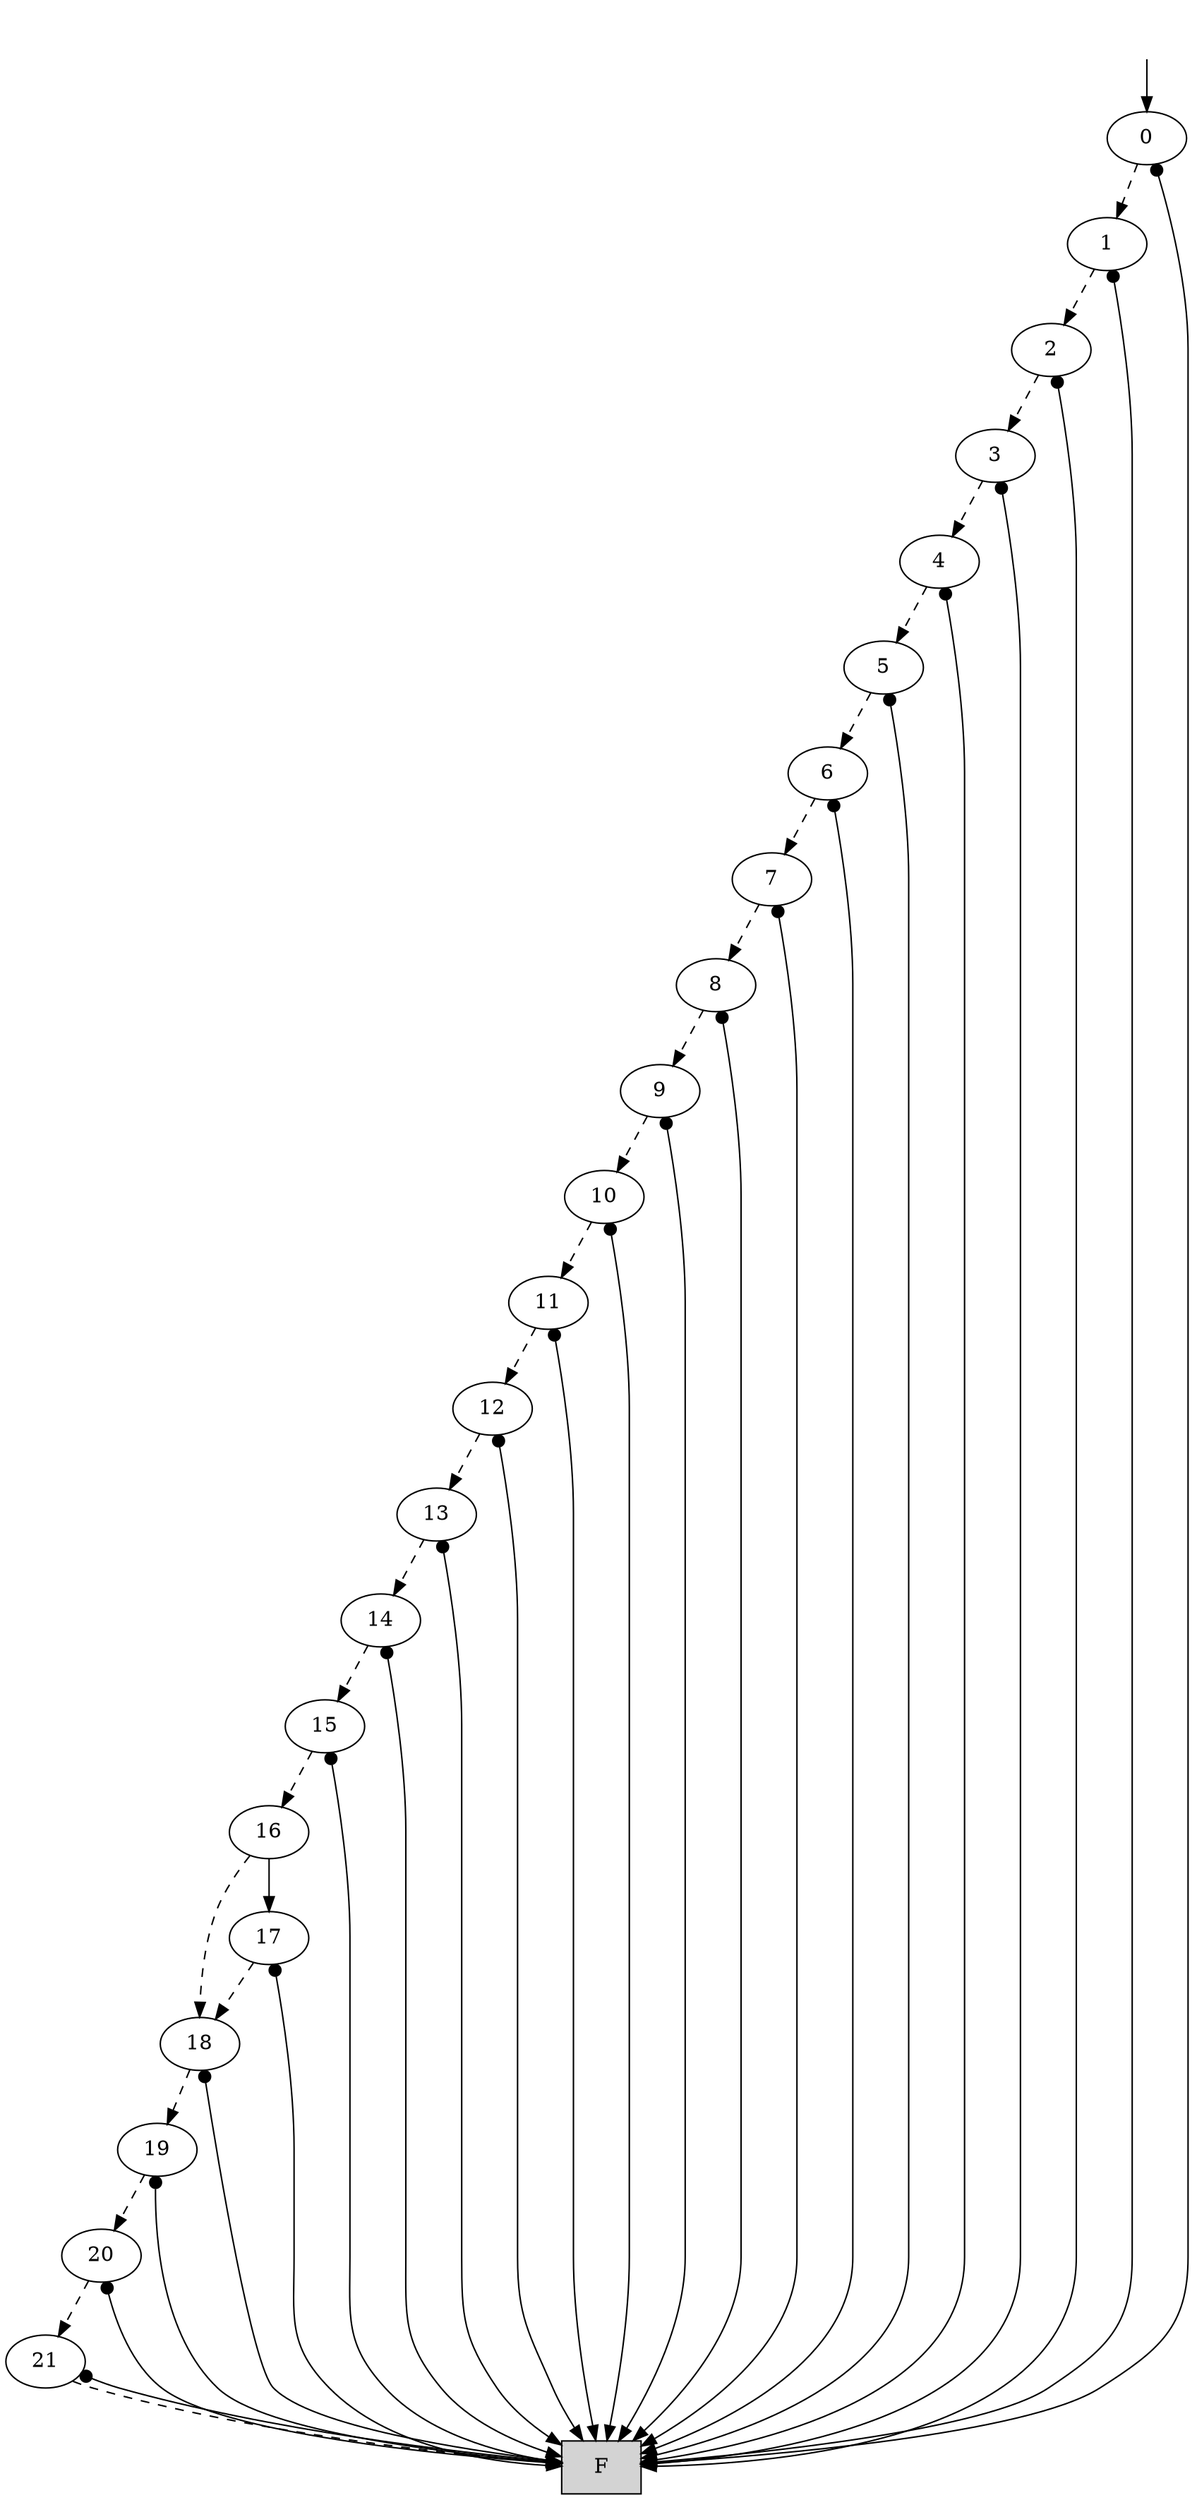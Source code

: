 digraph "DD" {
graph [dpi = 300];
center = true;
edge [dir = forward];
root [style=invis];
root -> 58720343 [style=solid dir=both arrowtail=none];
58720343 [label="0"];
58720342 [label="1"];
58720341 [label="2"];
58720340 [label="3"];
58720339 [label="4"];
58720338 [label="5"];
58720337 [label="6"];
58720336 [label="7"];
58720335 [label="8"];
58720334 [label="9"];
58720333 [label="10"];
58720332 [label="11"];
58720331 [label="12"];
58720330 [label="13"];
58720329 [label="14"];
58720328 [label="15"];
58720327 [label="16"];
58720326 [label="18"];
58720325 [label="19"];
58720324 [label="20"];
58720277 [label="21"];
0 [shape=box, style=filled, label="F"];
58720277 -> 0 [style=dashed];
58720277 -> 0 [style=solid dir=both arrowtail=dot];
58720324 -> 58720277 [style=dashed];
58720324 -> 0 [style=solid dir=both arrowtail=dot];
58720325 -> 58720324 [style=dashed];
58720325 -> 0 [style=solid dir=both arrowtail=dot];
58720326 -> 58720325 [style=dashed];
58720326 -> 0 [style=solid dir=both arrowtail=dot];
16777216 [label="17"];
16777216 -> 58720326 [style=dashed];
16777216 -> 0 [style=solid dir=both arrowtail=dot];
58720327 -> 58720326 [style=dashed];
58720327 -> 16777216 [style=solid dir=both arrowtail=none];
58720328 -> 58720327 [style=dashed];
58720328 -> 0 [style=solid dir=both arrowtail=dot];
58720329 -> 58720328 [style=dashed];
58720329 -> 0 [style=solid dir=both arrowtail=dot];
58720330 -> 58720329 [style=dashed];
58720330 -> 0 [style=solid dir=both arrowtail=dot];
58720331 -> 58720330 [style=dashed];
58720331 -> 0 [style=solid dir=both arrowtail=dot];
58720332 -> 58720331 [style=dashed];
58720332 -> 0 [style=solid dir=both arrowtail=dot];
58720333 -> 58720332 [style=dashed];
58720333 -> 0 [style=solid dir=both arrowtail=dot];
58720334 -> 58720333 [style=dashed];
58720334 -> 0 [style=solid dir=both arrowtail=dot];
58720335 -> 58720334 [style=dashed];
58720335 -> 0 [style=solid dir=both arrowtail=dot];
58720336 -> 58720335 [style=dashed];
58720336 -> 0 [style=solid dir=both arrowtail=dot];
58720337 -> 58720336 [style=dashed];
58720337 -> 0 [style=solid dir=both arrowtail=dot];
58720338 -> 58720337 [style=dashed];
58720338 -> 0 [style=solid dir=both arrowtail=dot];
58720339 -> 58720338 [style=dashed];
58720339 -> 0 [style=solid dir=both arrowtail=dot];
58720340 -> 58720339 [style=dashed];
58720340 -> 0 [style=solid dir=both arrowtail=dot];
58720341 -> 58720340 [style=dashed];
58720341 -> 0 [style=solid dir=both arrowtail=dot];
58720342 -> 58720341 [style=dashed];
58720342 -> 0 [style=solid dir=both arrowtail=dot];
58720343 -> 58720342 [style=dashed];
58720343 -> 0 [style=solid dir=both arrowtail=dot];
}
// Mapping from BDD nodes to DFT BEs as follows: 
// 0 -> X1_1
// 1 -> X1_2
// 2 -> X1_3
// 3 -> X2_1_1
// 4 -> X2_1_2
// 5 -> X2_2_1
// 6 -> X2_2_2
// 7 -> X2_3
// 8 -> X3_1
// 9 -> X3_2
// 10 -> X3_3
// 11 -> X4_1_1
// 12 -> X4_1_2
// 13 -> X4_1_3
// 14 -> X4_2_1
// 15 -> X4_2_2
// 16 -> X5_1_1
// 17 -> X5_1_2
// 18 -> X5_2_1
// 19 -> X5_2_2
// 20 -> X5_3_1
// 21 -> X5_3_2
